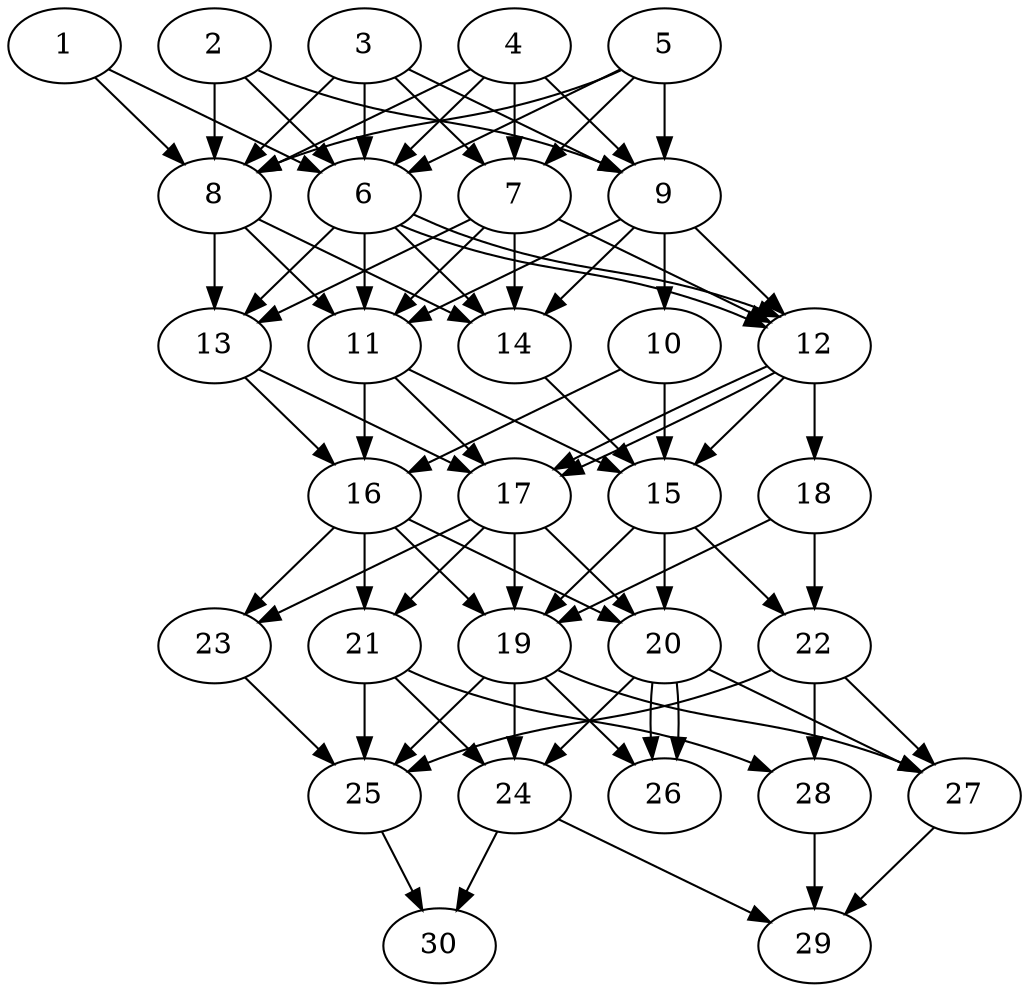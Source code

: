 // DAG automatically generated by daggen at Thu Oct  3 14:04:17 2019
// ./daggen --dot -n 30 --ccr 0.4 --fat 0.5 --regular 0.7 --density 0.9 --mindata 5242880 --maxdata 52428800 
digraph G {
  1 [size="45893120", alpha="0.08", expect_size="18357248"] 
  1 -> 6 [size ="18357248"]
  1 -> 8 [size ="18357248"]
  2 [size="54407680", alpha="0.15", expect_size="21763072"] 
  2 -> 6 [size ="21763072"]
  2 -> 8 [size ="21763072"]
  2 -> 9 [size ="21763072"]
  3 [size="35883520", alpha="0.15", expect_size="14353408"] 
  3 -> 6 [size ="14353408"]
  3 -> 7 [size ="14353408"]
  3 -> 8 [size ="14353408"]
  3 -> 9 [size ="14353408"]
  4 [size="59166720", alpha="0.13", expect_size="23666688"] 
  4 -> 6 [size ="23666688"]
  4 -> 7 [size ="23666688"]
  4 -> 8 [size ="23666688"]
  4 -> 9 [size ="23666688"]
  5 [size="58086400", alpha="0.02", expect_size="23234560"] 
  5 -> 6 [size ="23234560"]
  5 -> 7 [size ="23234560"]
  5 -> 8 [size ="23234560"]
  5 -> 9 [size ="23234560"]
  6 [size="56896000", alpha="0.07", expect_size="22758400"] 
  6 -> 11 [size ="22758400"]
  6 -> 12 [size ="22758400"]
  6 -> 12 [size ="22758400"]
  6 -> 13 [size ="22758400"]
  6 -> 14 [size ="22758400"]
  7 [size="53870080", alpha="0.19", expect_size="21548032"] 
  7 -> 11 [size ="21548032"]
  7 -> 12 [size ="21548032"]
  7 -> 13 [size ="21548032"]
  7 -> 14 [size ="21548032"]
  8 [size="126673920", alpha="0.11", expect_size="50669568"] 
  8 -> 11 [size ="50669568"]
  8 -> 13 [size ="50669568"]
  8 -> 14 [size ="50669568"]
  9 [size="82741760", alpha="0.07", expect_size="33096704"] 
  9 -> 10 [size ="33096704"]
  9 -> 11 [size ="33096704"]
  9 -> 12 [size ="33096704"]
  9 -> 14 [size ="33096704"]
  10 [size="119833600", alpha="0.02", expect_size="47933440"] 
  10 -> 15 [size ="47933440"]
  10 -> 16 [size ="47933440"]
  11 [size="103334400", alpha="0.04", expect_size="41333760"] 
  11 -> 15 [size ="41333760"]
  11 -> 16 [size ="41333760"]
  11 -> 17 [size ="41333760"]
  12 [size="30108160", alpha="0.08", expect_size="12043264"] 
  12 -> 15 [size ="12043264"]
  12 -> 17 [size ="12043264"]
  12 -> 17 [size ="12043264"]
  12 -> 18 [size ="12043264"]
  13 [size="118599680", alpha="0.10", expect_size="47439872"] 
  13 -> 16 [size ="47439872"]
  13 -> 17 [size ="47439872"]
  14 [size="88320000", alpha="0.16", expect_size="35328000"] 
  14 -> 15 [size ="35328000"]
  15 [size="46266880", alpha="0.01", expect_size="18506752"] 
  15 -> 19 [size ="18506752"]
  15 -> 20 [size ="18506752"]
  15 -> 22 [size ="18506752"]
  16 [size="56934400", alpha="0.06", expect_size="22773760"] 
  16 -> 19 [size ="22773760"]
  16 -> 20 [size ="22773760"]
  16 -> 21 [size ="22773760"]
  16 -> 23 [size ="22773760"]
  17 [size="99770880", alpha="0.06", expect_size="39908352"] 
  17 -> 19 [size ="39908352"]
  17 -> 20 [size ="39908352"]
  17 -> 21 [size ="39908352"]
  17 -> 23 [size ="39908352"]
  18 [size="93327360", alpha="0.14", expect_size="37330944"] 
  18 -> 19 [size ="37330944"]
  18 -> 22 [size ="37330944"]
  19 [size="39808000", alpha="0.12", expect_size="15923200"] 
  19 -> 24 [size ="15923200"]
  19 -> 25 [size ="15923200"]
  19 -> 26 [size ="15923200"]
  19 -> 27 [size ="15923200"]
  20 [size="81914880", alpha="0.06", expect_size="32765952"] 
  20 -> 24 [size ="32765952"]
  20 -> 26 [size ="32765952"]
  20 -> 26 [size ="32765952"]
  20 -> 27 [size ="32765952"]
  21 [size="95475200", alpha="0.04", expect_size="38190080"] 
  21 -> 24 [size ="38190080"]
  21 -> 25 [size ="38190080"]
  21 -> 28 [size ="38190080"]
  22 [size="121789440", alpha="0.10", expect_size="48715776"] 
  22 -> 25 [size ="48715776"]
  22 -> 27 [size ="48715776"]
  22 -> 28 [size ="48715776"]
  23 [size="53893120", alpha="0.00", expect_size="21557248"] 
  23 -> 25 [size ="21557248"]
  24 [size="113937920", alpha="0.18", expect_size="45575168"] 
  24 -> 29 [size ="45575168"]
  24 -> 30 [size ="45575168"]
  25 [size="91804160", alpha="0.03", expect_size="36721664"] 
  25 -> 30 [size ="36721664"]
  26 [size="95774720", alpha="0.15", expect_size="38309888"] 
  27 [size="15820800", alpha="0.15", expect_size="6328320"] 
  27 -> 29 [size ="6328320"]
  28 [size="49241600", alpha="0.14", expect_size="19696640"] 
  28 -> 29 [size ="19696640"]
  29 [size="16215040", alpha="0.04", expect_size="6486016"] 
  30 [size="88040960", alpha="0.13", expect_size="35216384"] 
}
